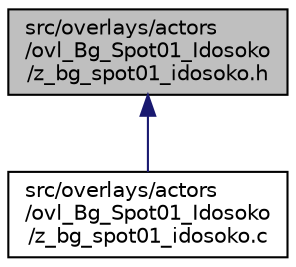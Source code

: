 digraph "src/overlays/actors/ovl_Bg_Spot01_Idosoko/z_bg_spot01_idosoko.h"
{
 // LATEX_PDF_SIZE
  edge [fontname="Helvetica",fontsize="10",labelfontname="Helvetica",labelfontsize="10"];
  node [fontname="Helvetica",fontsize="10",shape=record];
  Node1 [label="src/overlays/actors\l/ovl_Bg_Spot01_Idosoko\l/z_bg_spot01_idosoko.h",height=0.2,width=0.4,color="black", fillcolor="grey75", style="filled", fontcolor="black",tooltip=" "];
  Node1 -> Node2 [dir="back",color="midnightblue",fontsize="10",style="solid",fontname="Helvetica"];
  Node2 [label="src/overlays/actors\l/ovl_Bg_Spot01_Idosoko\l/z_bg_spot01_idosoko.c",height=0.2,width=0.4,color="black", fillcolor="white", style="filled",URL="$de/dd8/z__bg__spot01__idosoko_8c.html",tooltip=" "];
}
